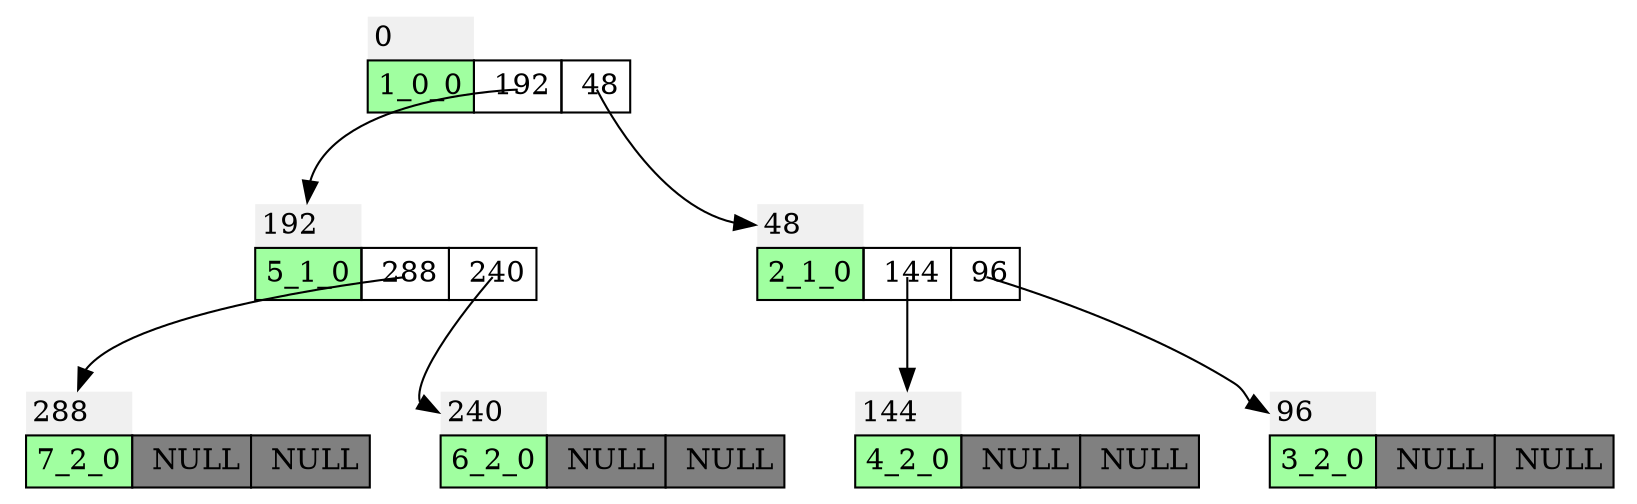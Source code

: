 digraph g
{ 
node [shape=none]
rankdir="TB"
edge[tailclip=false,arrowtail=dot];
node_0_1
[label=<
<TABLE BORDER="0" CELLBORDER="1" CELLSPACING="0" CELLPADDING="4" >
<TR> <TD CELLPADDING="3" BORDER="0"  ALIGN="LEFT" bgcolor="#f0f0f0" PORT="id">0</TD> </TR><TR>
<TD PORT="val" bgcolor="#a0FFa0">1_0_0</TD>
 <TD PORT="L" > 192</TD>
 <TD PORT="R" > 48</TD>
</TR></TABLE>>];
rank = same; node_0_1;node_192_1;
node_0_1:L:c -> node_192_1:id ;
node_0_1:R:c -> node_48_1:id ;
node_192_1
[label=<
<TABLE BORDER="0" CELLBORDER="1" CELLSPACING="0" CELLPADDING="4" >
<TR> <TD CELLPADDING="3" BORDER="0"  ALIGN="LEFT" bgcolor="#f0f0f0" PORT="id">192</TD> </TR><TR>
<TD PORT="val" bgcolor="#a0FFa0">5_1_0</TD>
 <TD PORT="L" > 288</TD>
 <TD PORT="R" > 240</TD>
</TR></TABLE>>];
rank = same; node_192_1;node_288_1;
node_192_1:L:c -> node_288_1:id ;
node_192_1:R:c -> node_240_1:id ;
node_288_1
[label=<
<TABLE BORDER="0" CELLBORDER="1" CELLSPACING="0" CELLPADDING="4" >
<TR> <TD CELLPADDING="3" BORDER="0"  ALIGN="LEFT" bgcolor="#f0f0f0" PORT="id">288</TD> </TR><TR>
<TD PORT="val" bgcolor="#a0FFa0">7_2_0</TD>
 <TD PORT="L" bgcolor="#808080"> NULL</TD>
 <TD PORT="R" bgcolor="#808080"> NULL</TD>
</TR></TABLE>>];
node_240_1
[label=<
<TABLE BORDER="0" CELLBORDER="1" CELLSPACING="0" CELLPADDING="4" >
<TR> <TD CELLPADDING="3" BORDER="0"  ALIGN="LEFT" bgcolor="#f0f0f0" PORT="id">240</TD> </TR><TR>
<TD PORT="val" bgcolor="#a0FFa0">6_2_0</TD>
 <TD PORT="L" bgcolor="#808080"> NULL</TD>
 <TD PORT="R" bgcolor="#808080"> NULL</TD>
</TR></TABLE>>];
node_48_1
[label=<
<TABLE BORDER="0" CELLBORDER="1" CELLSPACING="0" CELLPADDING="4" >
<TR> <TD CELLPADDING="3" BORDER="0"  ALIGN="LEFT" bgcolor="#f0f0f0" PORT="id">48</TD> </TR><TR>
<TD PORT="val" bgcolor="#a0FFa0">2_1_0</TD>
 <TD PORT="L" > 144</TD>
 <TD PORT="R" > 96</TD>
</TR></TABLE>>];
rank = same; node_48_1;node_144_1;
node_48_1:L:c -> node_144_1:id ;
node_48_1:R:c -> node_96_1:id ;
node_144_1
[label=<
<TABLE BORDER="0" CELLBORDER="1" CELLSPACING="0" CELLPADDING="4" >
<TR> <TD CELLPADDING="3" BORDER="0"  ALIGN="LEFT" bgcolor="#f0f0f0" PORT="id">144</TD> </TR><TR>
<TD PORT="val" bgcolor="#a0FFa0">4_2_0</TD>
 <TD PORT="L" bgcolor="#808080"> NULL</TD>
 <TD PORT="R" bgcolor="#808080"> NULL</TD>
</TR></TABLE>>];
node_96_1
[label=<
<TABLE BORDER="0" CELLBORDER="1" CELLSPACING="0" CELLPADDING="4" >
<TR> <TD CELLPADDING="3" BORDER="0"  ALIGN="LEFT" bgcolor="#f0f0f0" PORT="id">96</TD> </TR><TR>
<TD PORT="val" bgcolor="#a0FFa0">3_2_0</TD>
 <TD PORT="L" bgcolor="#808080"> NULL</TD>
 <TD PORT="R" bgcolor="#808080"> NULL</TD>
</TR></TABLE>>];
}
